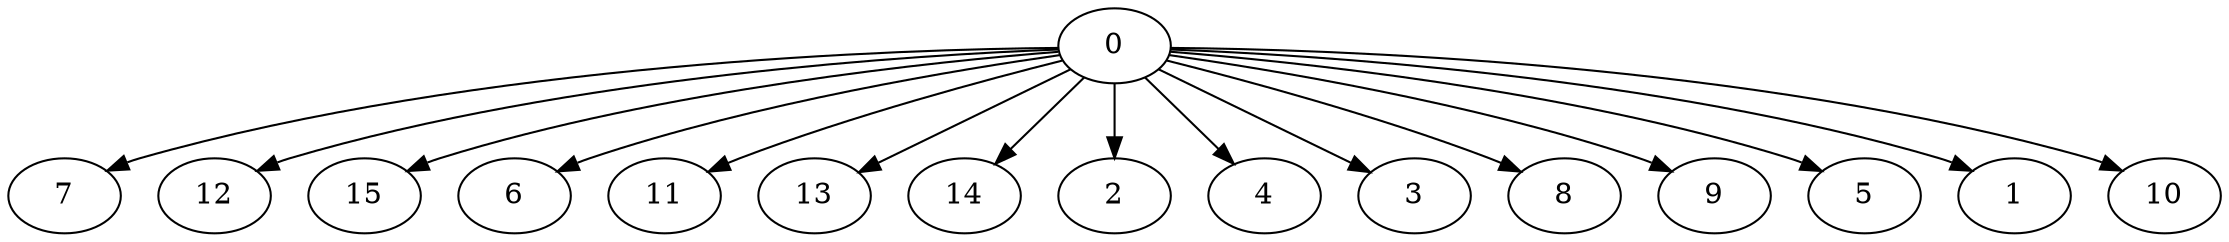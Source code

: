 digraph "Fork_Nodes_16_CCR_1.00_WeightType_Random" {
	graph ["Duplicate states"=0,
		GraphType=Fork,
		"Max states in OPEN"=0,
		Modes="120000ms; topo-ordered tasks, ; Pruning: task equivalence, fixed order ready list, ; F-value: ; Optimisation: best schedule length (\
SL) optimisation on equal, ",
		NumberOfTasks=16,
		"Pruned using list schedule length"=1780,
		"States removed from OPEN"=0,
		TargetSystem="Homogeneous-2",
		"Time to schedule (ms)"=257,
		"Total idle time"=12,
		"Total schedule length"=57,
		"Total sequential time"=102,
		"Total states created"=9930
	];
	0	["Finish time"=10,
		Processor=0,
		"Start time"=0,
		Weight=10];
	7	["Finish time"=52,
		Processor=0,
		"Start time"=42,
		Weight=10];
	0 -> 7	[Weight=11];
	12	["Finish time"=36,
		Processor=1,
		"Start time"=27,
		Weight=9];
	0 -> 12	[Weight=4];
	15	["Finish time"=21,
		Processor=1,
		"Start time"=12,
		Weight=9];
	0 -> 15	[Weight=2];
	6	["Finish time"=31,
		Processor=0,
		"Start time"=24,
		Weight=7];
	0 -> 6	[Weight=9];
	11	["Finish time"=50,
		Processor=1,
		"Start time"=43,
		Weight=7];
	0 -> 11	[Weight=5];
	13	["Finish time"=43,
		Processor=1,
		"Start time"=36,
		Weight=7];
	0 -> 13	[Weight=4];
	14	["Finish time"=57,
		Processor=1,
		"Start time"=50,
		Weight=7];
	0 -> 14	[Weight=12];
	2	["Finish time"=27,
		Processor=1,
		"Start time"=21,
		Weight=6];
	0 -> 2	[Weight=2];
	4	["Finish time"=19,
		Processor=0,
		"Start time"=13,
		Weight=6];
	0 -> 4	[Weight=4];
	3	["Finish time"=24,
		Processor=0,
		"Start time"=19,
		Weight=5];
	0 -> 3	[Weight=7];
	8	["Finish time"=36,
		Processor=0,
		"Start time"=31,
		Weight=5];
	0 -> 8	[Weight=9];
	9	["Finish time"=57,
		Processor=0,
		"Start time"=52,
		Weight=5];
	0 -> 9	[Weight=12];
	5	["Finish time"=42,
		Processor=0,
		"Start time"=38,
		Weight=4];
	0 -> 5	[Weight=10];
	1	["Finish time"=13,
		Processor=0,
		"Start time"=10,
		Weight=3];
	0 -> 1	[Weight=2];
	10	["Finish time"=38,
		Processor=0,
		"Start time"=36,
		Weight=2];
	0 -> 10	[Weight=9];
}
